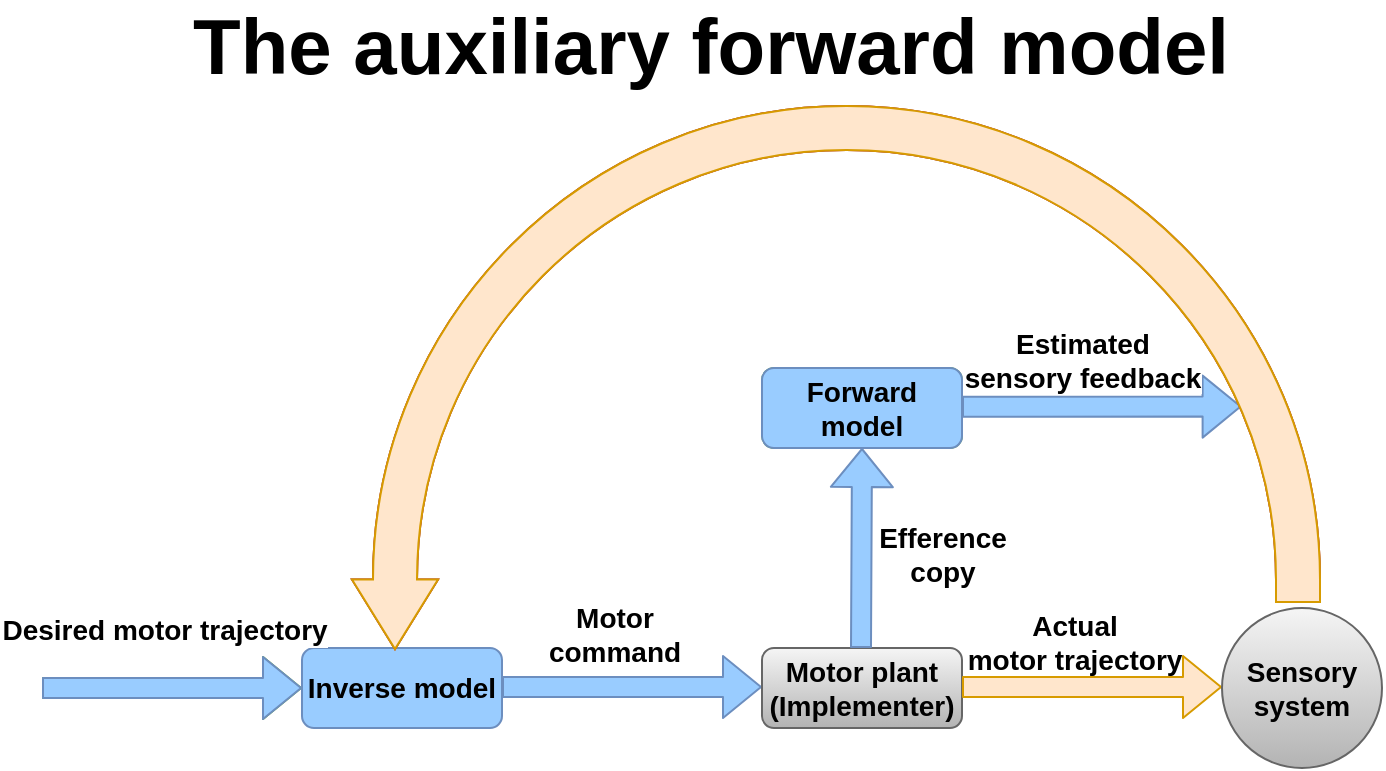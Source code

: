 <mxfile version="14.2.4" type="github">
  <diagram id="gM3WxqdrxTJoCj7wMOY4" name="Page-1">
    <mxGraphModel dx="574" dy="1470" grid="1" gridSize="10" guides="1" tooltips="1" connect="1" arrows="1" fold="1" page="1" pageScale="1" pageWidth="850" pageHeight="1100" math="0" shadow="0">
      <root>
        <mxCell id="0" />
        <mxCell id="1" parent="0" />
        <mxCell id="KWf4gQ6hkN5NAQR5kB0W-1" value="" style="shape=flexArrow;endArrow=classic;html=1;fillColor=#d5e8d4;strokeColor=#82b366;" parent="1" target="KWf4gQ6hkN5NAQR5kB0W-2" edge="1">
          <mxGeometry width="50" height="50" relative="1" as="geometry">
            <mxPoint x="40" y="160" as="sourcePoint" />
            <mxPoint x="190" y="150" as="targetPoint" />
          </mxGeometry>
        </mxCell>
        <mxCell id="KWf4gQ6hkN5NAQR5kB0W-5" value="Desired motor trajectory" style="edgeLabel;html=1;align=center;verticalAlign=middle;resizable=0;points=[];" parent="KWf4gQ6hkN5NAQR5kB0W-1" vertex="1" connectable="0">
          <mxGeometry x="-0.38" y="2" relative="1" as="geometry">
            <mxPoint x="20.0" y="-27.17" as="offset" />
          </mxGeometry>
        </mxCell>
        <mxCell id="KWf4gQ6hkN5NAQR5kB0W-2" value="&lt;b&gt;&lt;font style=&quot;font-size: 14px&quot;&gt;Inverse model&lt;/font&gt;&lt;/b&gt;" style="rounded=1;whiteSpace=wrap;html=1;strokeColor=#6c8ebf;fillColor=#99CCFF;" parent="1" vertex="1">
          <mxGeometry x="170" y="140" width="100" height="40" as="geometry" />
        </mxCell>
        <mxCell id="KWf4gQ6hkN5NAQR5kB0W-6" value="" style="shape=flexArrow;endArrow=classic;html=1;fillColor=#99CCFF;strokeColor=#6C8EBF;" parent="1" edge="1">
          <mxGeometry width="50" height="50" relative="1" as="geometry">
            <mxPoint x="270" y="159.5" as="sourcePoint" />
            <mxPoint x="400" y="159.5" as="targetPoint" />
          </mxGeometry>
        </mxCell>
        <mxCell id="KWf4gQ6hkN5NAQR5kB0W-7" value="Motor &lt;br&gt;command" style="edgeLabel;html=1;align=center;verticalAlign=middle;resizable=0;points=[];fontStyle=1;fontSize=14;" parent="KWf4gQ6hkN5NAQR5kB0W-6" vertex="1" connectable="0">
          <mxGeometry x="-0.38" y="2" relative="1" as="geometry">
            <mxPoint x="15.0" y="-25.17" as="offset" />
          </mxGeometry>
        </mxCell>
        <mxCell id="KWf4gQ6hkN5NAQR5kB0W-8" value="&lt;b&gt;&lt;font style=&quot;font-size: 14px&quot;&gt;Motor plant (Implementer)&lt;/font&gt;&lt;/b&gt;" style="rounded=1;whiteSpace=wrap;html=1;fillColor=#f5f5f5;strokeColor=#666666;gradientColor=#b3b3b3;" parent="1" vertex="1">
          <mxGeometry x="400" y="140" width="100" height="40" as="geometry" />
        </mxCell>
        <mxCell id="KWf4gQ6hkN5NAQR5kB0W-9" value="" style="shape=flexArrow;endArrow=classic;html=1;fillColor=#ffe6cc;strokeColor=#d79b00;" parent="1" edge="1">
          <mxGeometry width="50" height="50" relative="1" as="geometry">
            <mxPoint x="500" y="159.5" as="sourcePoint" />
            <mxPoint x="630" y="159.5" as="targetPoint" />
          </mxGeometry>
        </mxCell>
        <mxCell id="KWf4gQ6hkN5NAQR5kB0W-10" value="&lt;b&gt;&lt;font style=&quot;font-size: 14px&quot;&gt;Actual &lt;br&gt;motor trajectory&lt;/font&gt;&lt;/b&gt;" style="edgeLabel;html=1;align=center;verticalAlign=middle;resizable=0;points=[];" parent="KWf4gQ6hkN5NAQR5kB0W-9" vertex="1" connectable="0">
          <mxGeometry x="-0.38" y="2" relative="1" as="geometry">
            <mxPoint x="15.0" y="-21.17" as="offset" />
          </mxGeometry>
        </mxCell>
        <mxCell id="KWf4gQ6hkN5NAQR5kB0W-11" value="&lt;b&gt;&lt;font style=&quot;font-size: 14px&quot;&gt;Sensory system&lt;/font&gt;&lt;/b&gt;" style="ellipse;whiteSpace=wrap;html=1;aspect=fixed;fillColor=#f5f5f5;strokeColor=#666666;gradientColor=#b3b3b3;" parent="1" vertex="1">
          <mxGeometry x="630" y="120" width="80" height="80" as="geometry" />
        </mxCell>
        <mxCell id="KWf4gQ6hkN5NAQR5kB0W-12" value="" style="shape=flexArrow;endArrow=classic;html=1;strokeColor=#6c8ebf;fillColor=#99CCFF;" parent="1" edge="1">
          <mxGeometry width="50" height="50" relative="1" as="geometry">
            <mxPoint x="449.5" y="140" as="sourcePoint" />
            <mxPoint x="450" y="40" as="targetPoint" />
          </mxGeometry>
        </mxCell>
        <mxCell id="KWf4gQ6hkN5NAQR5kB0W-13" value="&lt;b&gt;&lt;font style=&quot;font-size: 14px&quot;&gt;Efference&lt;br&gt;copy&lt;/font&gt;&lt;/b&gt;" style="edgeLabel;html=1;align=center;verticalAlign=middle;resizable=0;points=[];" parent="KWf4gQ6hkN5NAQR5kB0W-12" vertex="1" connectable="0">
          <mxGeometry x="-0.38" y="2" relative="1" as="geometry">
            <mxPoint x="42.34" y="-16.56" as="offset" />
          </mxGeometry>
        </mxCell>
        <mxCell id="KWf4gQ6hkN5NAQR5kB0W-14" value="Forward model" style="rounded=1;whiteSpace=wrap;html=1;fillColor=#d5e8d4;strokeColor=#82b366;" parent="1" vertex="1">
          <mxGeometry x="400" width="100" height="40" as="geometry" />
        </mxCell>
        <mxCell id="KWf4gQ6hkN5NAQR5kB0W-15" value="" style="shape=flexArrow;endArrow=classic;html=1;strokeColor=#6c8ebf;entryX=0.606;entryY=0.919;entryDx=0;entryDy=0;entryPerimeter=0;fillColor=#99CCFF;" parent="1" target="TXO9nBIVQyYSXsEXwi95-6" edge="1">
          <mxGeometry width="50" height="50" relative="1" as="geometry">
            <mxPoint x="500" y="19.41" as="sourcePoint" />
            <mxPoint x="630" y="19.41" as="targetPoint" />
          </mxGeometry>
        </mxCell>
        <mxCell id="KWf4gQ6hkN5NAQR5kB0W-16" value="&lt;b style=&quot;font-size: 14px&quot;&gt;&lt;font style=&quot;font-size: 14px&quot;&gt;Estimated &lt;br&gt;sensory feedback&lt;/font&gt;&lt;/b&gt;" style="edgeLabel;html=1;align=center;verticalAlign=middle;resizable=0;points=[];fontSize=14;" parent="KWf4gQ6hkN5NAQR5kB0W-15" vertex="1" connectable="0">
          <mxGeometry x="-0.38" y="2" relative="1" as="geometry">
            <mxPoint x="16.0" y="-21.41" as="offset" />
          </mxGeometry>
        </mxCell>
        <mxCell id="KWf4gQ6hkN5NAQR5kB0W-32" value="" style="html=1;shadow=0;dashed=0;align=center;verticalAlign=middle;shape=mxgraph.arrows2.uTurnArrow;dy=11;arrowHead=43;dx2=34.8;rotation=-90;perimeterSpacing=0;flipH=1;fillColor=#f8cecc;strokeColor=#b85450;" parent="1" vertex="1">
          <mxGeometry x="313" y="-249" width="248" height="484" as="geometry" />
        </mxCell>
        <mxCell id="KWf4gQ6hkN5NAQR5kB0W-34" value="&lt;b&gt;&lt;font style=&quot;font-size: 39px&quot;&gt;The auxiliary forward model&lt;/font&gt;&lt;/b&gt;" style="text;html=1;align=center;verticalAlign=middle;resizable=0;points=[];autosize=1;" parent="1" vertex="1">
          <mxGeometry x="109" y="-175" width="530" height="30" as="geometry" />
        </mxCell>
        <mxCell id="TXO9nBIVQyYSXsEXwi95-1" value="" style="shape=flexArrow;endArrow=classic;html=1;fillColor=#d5e8d4;strokeColor=#82b366;" parent="1" edge="1">
          <mxGeometry width="50" height="50" relative="1" as="geometry">
            <mxPoint x="40.0" y="160.0" as="sourcePoint" />
            <mxPoint x="170" y="160.0" as="targetPoint" />
          </mxGeometry>
        </mxCell>
        <mxCell id="TXO9nBIVQyYSXsEXwi95-2" value="Desired motor trajectory" style="edgeLabel;html=1;align=center;verticalAlign=middle;resizable=0;points=[];" parent="TXO9nBIVQyYSXsEXwi95-1" vertex="1" connectable="0">
          <mxGeometry x="-0.38" y="2" relative="1" as="geometry">
            <mxPoint x="20.0" y="-27.17" as="offset" />
          </mxGeometry>
        </mxCell>
        <mxCell id="TXO9nBIVQyYSXsEXwi95-3" value="" style="html=1;shadow=0;dashed=0;align=center;verticalAlign=middle;shape=mxgraph.arrows2.uTurnArrow;dy=11;arrowHead=43;dx2=34.8;rotation=-90;perimeterSpacing=0;flipH=1;fillColor=#f8cecc;strokeColor=#b85450;" parent="1" vertex="1">
          <mxGeometry x="313" y="-249" width="248" height="484" as="geometry" />
        </mxCell>
        <mxCell id="TXO9nBIVQyYSXsEXwi95-4" value="" style="shape=flexArrow;endArrow=classic;html=1;fillColor=#99CCFF;strokeColor=#6C8EBF;" parent="1" edge="1">
          <mxGeometry width="50" height="50" relative="1" as="geometry">
            <mxPoint x="40.0" y="160.0" as="sourcePoint" />
            <mxPoint x="170" y="160.0" as="targetPoint" />
          </mxGeometry>
        </mxCell>
        <mxCell id="TXO9nBIVQyYSXsEXwi95-5" value="&lt;b&gt;&lt;font style=&quot;font-size: 14px&quot;&gt;Desired motor trajectory&lt;/font&gt;&lt;/b&gt;" style="edgeLabel;html=1;align=center;verticalAlign=middle;resizable=0;points=[];" parent="TXO9nBIVQyYSXsEXwi95-4" vertex="1" connectable="0">
          <mxGeometry x="-0.38" y="2" relative="1" as="geometry">
            <mxPoint x="20.0" y="-27.17" as="offset" />
          </mxGeometry>
        </mxCell>
        <mxCell id="TXO9nBIVQyYSXsEXwi95-6" value="" style="html=1;shadow=0;dashed=0;align=center;verticalAlign=middle;shape=mxgraph.arrows2.uTurnArrow;dy=11;arrowHead=43;dx2=34.8;rotation=-90;perimeterSpacing=0;flipH=1;fillColor=#ffe6cc;strokeColor=#d79b00;" parent="1" vertex="1">
          <mxGeometry x="313" y="-249" width="248" height="484" as="geometry" />
        </mxCell>
        <mxCell id="TXO9nBIVQyYSXsEXwi95-7" value="&lt;b&gt;&lt;font style=&quot;font-size: 14px&quot;&gt;Forward model&lt;/font&gt;&lt;/b&gt;" style="rounded=1;whiteSpace=wrap;html=1;fillColor=#99CCFF;strokeColor=#6C8EBF;" parent="1" vertex="1">
          <mxGeometry x="400" width="100" height="40" as="geometry" />
        </mxCell>
      </root>
    </mxGraphModel>
  </diagram>
</mxfile>
